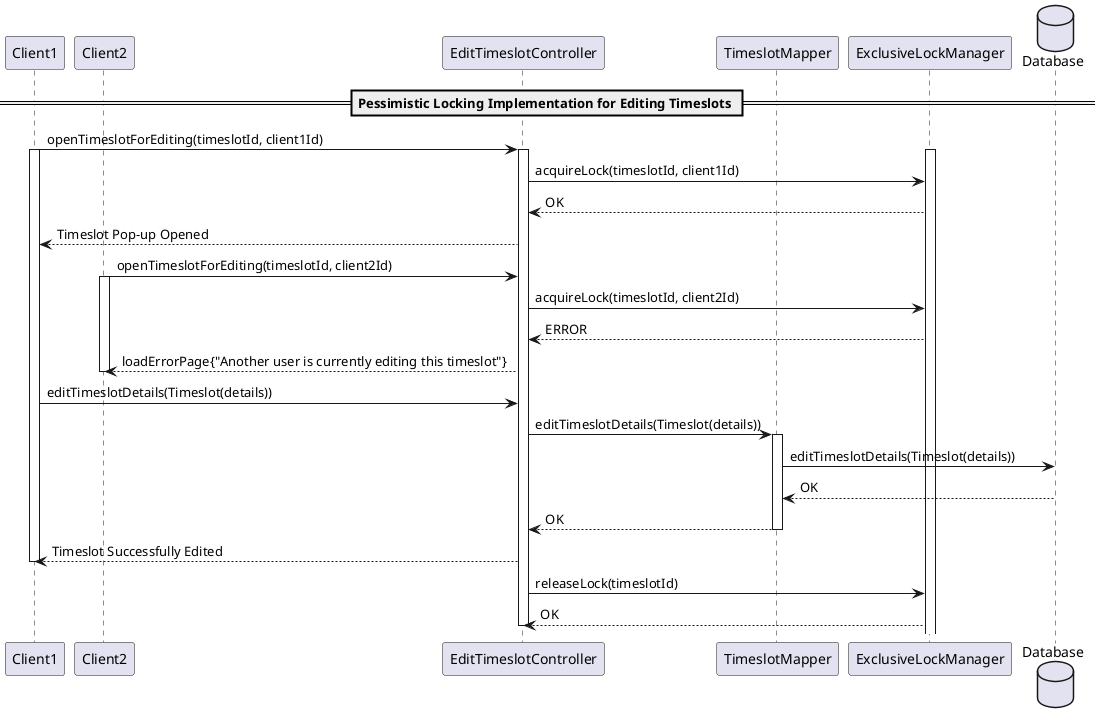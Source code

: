 @startuml
'https://plantuml.com/sequence-diagram

skinparam linetype polyline

participant "Client1" as Client1
participant "Client2" as Client2
participant "EditTimeslotController" as ETC
participant "TimeslotMapper" as TM
participant "ExclusiveLockManager" as ELM
database "Database" as DB

== Pessimistic Locking Implementation for Editing Timeslots ==
Client1 -> ETC: openTimeslotForEditing(timeslotId, client1Id)
activate ELM
activate Client1
activate ETC
ETC -> ELM: acquireLock(timeslotId, client1Id)
ELM --> ETC: OK
ETC --> Client1: Timeslot Pop-up Opened
Client2 -> ETC: openTimeslotForEditing(timeslotId, client2Id)
activate Client2
ETC -> ELM: acquireLock(timeslotId, client2Id)
ELM --> ETC: ERROR
ETC --> Client2: loadErrorPage{"Another user is currently editing this timeslot"}
deactivate Client2
Client1 -> ETC: editTimeslotDetails(Timeslot(details))
ETC -> TM: editTimeslotDetails(Timeslot(details))
activate TM
TM -> DB: editTimeslotDetails(Timeslot(details))
DB --> TM: OK
TM --> ETC: OK
deactivate TM
ETC --> Client1: Timeslot Successfully Edited
deactivate Client1
ETC -> ELM: releaseLock(timeslotId)
ELM --> ETC: OK
deactivate ETC

@enduml